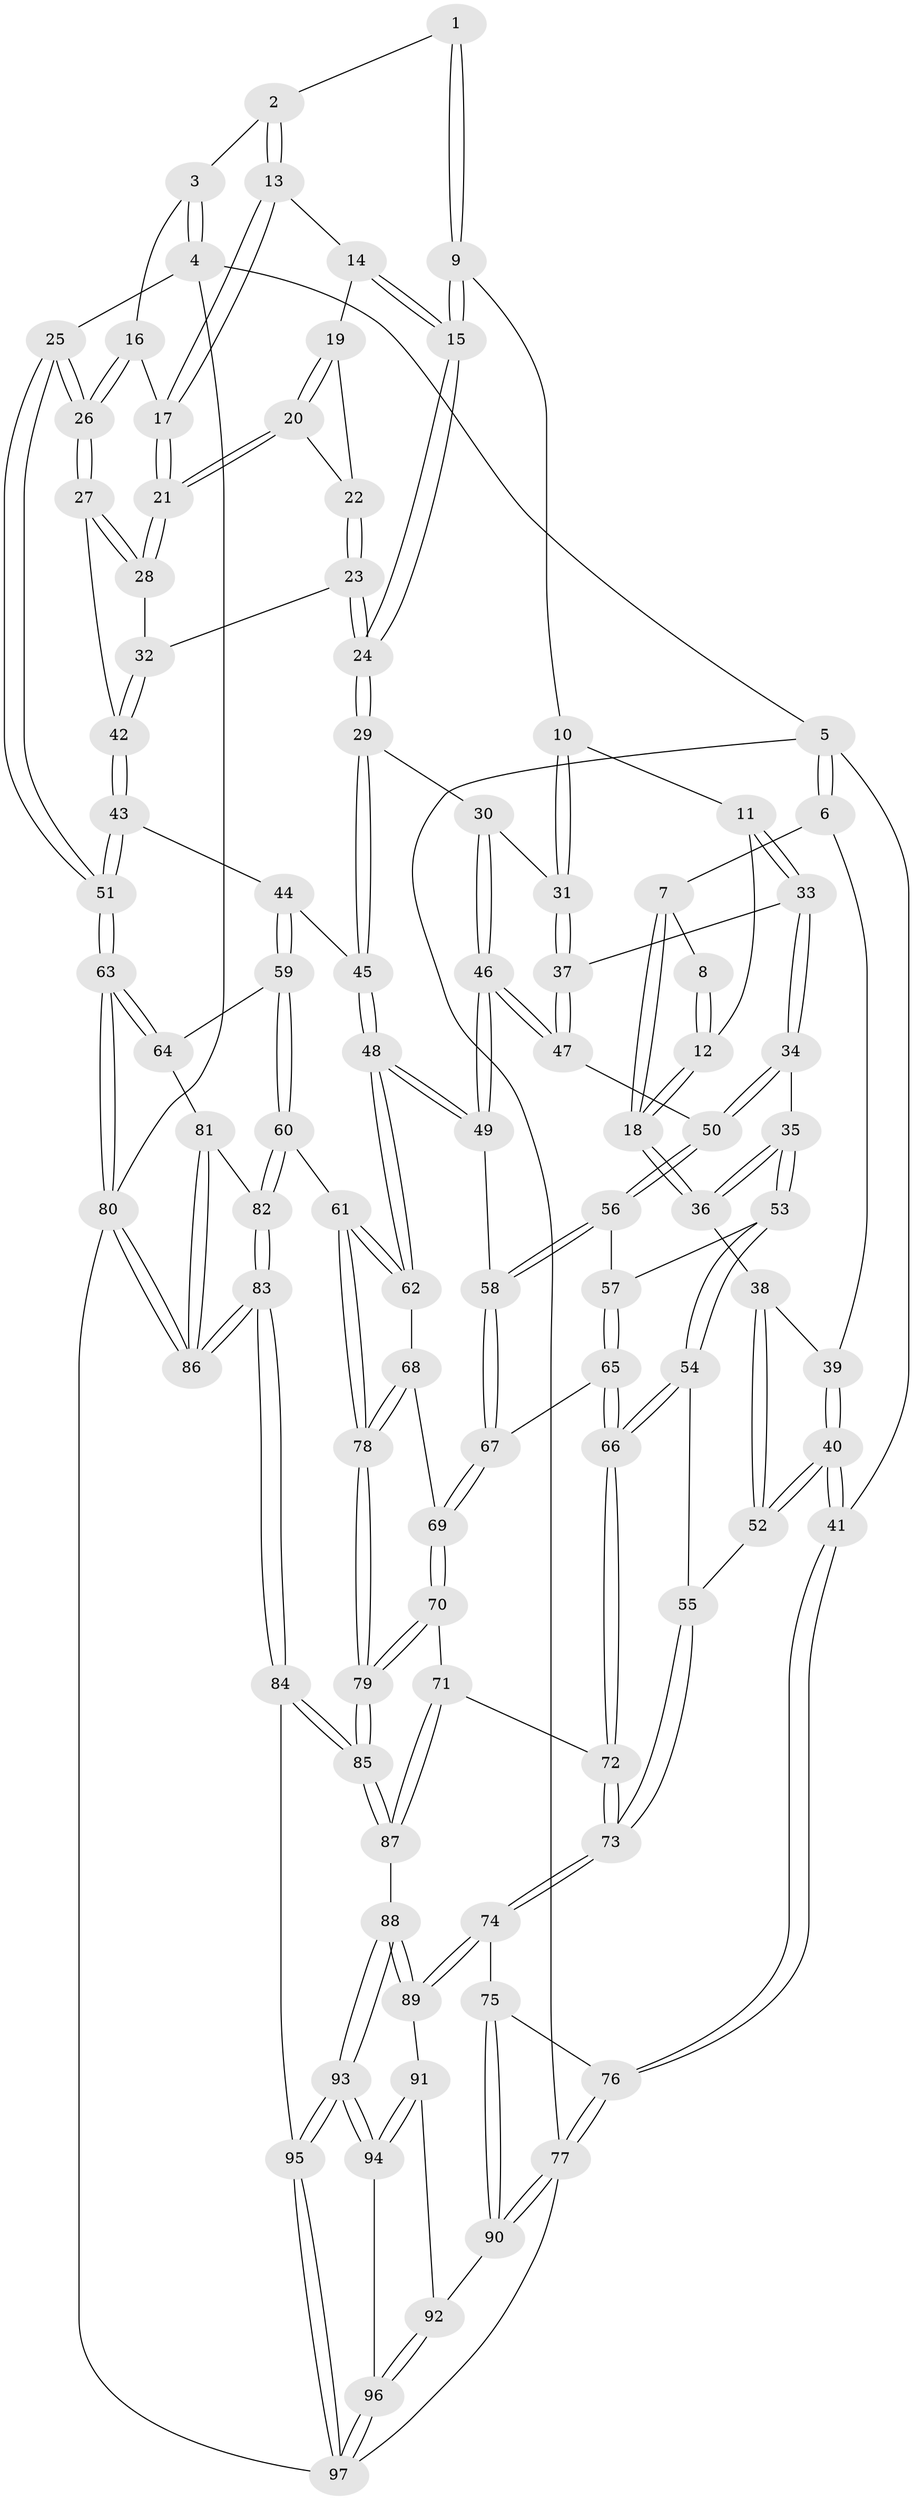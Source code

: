 // Generated by graph-tools (version 1.1) at 2025/27/03/09/25 03:27:03]
// undirected, 97 vertices, 239 edges
graph export_dot {
graph [start="1"]
  node [color=gray90,style=filled];
  1 [pos="+0.6416119231777104+0"];
  2 [pos="+0.6863967700120482+0"];
  3 [pos="+1+0"];
  4 [pos="+1+0"];
  5 [pos="+0+0"];
  6 [pos="+0+0"];
  7 [pos="+0+0"];
  8 [pos="+0.4230736667373935+0"];
  9 [pos="+0.5939395251628917+0.15281508520171697"];
  10 [pos="+0.586014534698594+0.17615505116417512"];
  11 [pos="+0.4474835702971724+0.2024917050094659"];
  12 [pos="+0.3941646902438856+0.1518852699046628"];
  13 [pos="+0.7458083878800624+0.09692450209293377"];
  14 [pos="+0.7488532677425276+0.15474455734242945"];
  15 [pos="+0.7252137676551111+0.23247328321003266"];
  16 [pos="+0.88906778216067+0.1814688854033541"];
  17 [pos="+0.8869901676517027+0.18216728410167057"];
  18 [pos="+0.2922041631101114+0.24028430861572223"];
  19 [pos="+0.7818649926177825+0.1796672175465395"];
  20 [pos="+0.8503274249520506+0.2150820292972126"];
  21 [pos="+0.8557674202245588+0.2154517084413411"];
  22 [pos="+0.8084771847838109+0.23660962092895077"];
  23 [pos="+0.7518761045873137+0.30870299576745736"];
  24 [pos="+0.7147846904232829+0.3095087545839694"];
  25 [pos="+1+0.3821935939950846"];
  26 [pos="+1+0.3591686925381658"];
  27 [pos="+0.9486932972563948+0.34057200163774654"];
  28 [pos="+0.8643892723150783+0.30042192062687084"];
  29 [pos="+0.7042844672906028+0.31729597234729684"];
  30 [pos="+0.6996607433826024+0.31734980798918416"];
  31 [pos="+0.6017673267711656+0.29572844749505167"];
  32 [pos="+0.7666108461429324+0.31136343337083977"];
  33 [pos="+0.4921074333674268+0.33220706429622904"];
  34 [pos="+0.3553622582802818+0.3931408225305973"];
  35 [pos="+0.2589103729342537+0.3582053309345755"];
  36 [pos="+0.24625912383564547+0.3498602583627408"];
  37 [pos="+0.5240577018917987+0.3380080538797714"];
  38 [pos="+0.20378155818224822+0.3539940098487795"];
  39 [pos="+0.09644506814853222+0.19752319759436154"];
  40 [pos="+0+0.5184693036593766"];
  41 [pos="+0+0.5210954779838955"];
  42 [pos="+0.8380354856450756+0.4028178170601439"];
  43 [pos="+0.8038409045049408+0.47627789803707904"];
  44 [pos="+0.7815241602925227+0.4831563109043099"];
  45 [pos="+0.7497973480293495+0.4776269199612758"];
  46 [pos="+0.5866874867692109+0.5049279368501559"];
  47 [pos="+0.5610074737225916+0.4589553220039543"];
  48 [pos="+0.6142885865101401+0.5723361523634571"];
  49 [pos="+0.6023548360995107+0.5639354397919236"];
  50 [pos="+0.38660672967965337+0.46165080456884255"];
  51 [pos="+1+0.5517866475211466"];
  52 [pos="+0.011125268665761393+0.5026630027914747"];
  53 [pos="+0.27425270778458055+0.5819224375974007"];
  54 [pos="+0.22754439876120441+0.6085554291944253"];
  55 [pos="+0.1727561145241086+0.6275695703313822"];
  56 [pos="+0.39672067908361186+0.5010367090735522"];
  57 [pos="+0.36426721968995057+0.5896773169070615"];
  58 [pos="+0.583531400110225+0.5652902737109784"];
  59 [pos="+0.8523451257032221+0.7112288208134949"];
  60 [pos="+0.7978801413257913+0.7314236056669358"];
  61 [pos="+0.7212888928125827+0.7313960785243201"];
  62 [pos="+0.6304414828392304+0.6198853368550729"];
  63 [pos="+1+0.613232156326753"];
  64 [pos="+0.9434134425870466+0.7031722873222653"];
  65 [pos="+0.39146618466066807+0.6441418475506652"];
  66 [pos="+0.33332646239147956+0.6946239633641275"];
  67 [pos="+0.40790694341673317+0.6516908559424796"];
  68 [pos="+0.4685614796421692+0.7543036094942508"];
  69 [pos="+0.4650978965253034+0.7534588032506571"];
  70 [pos="+0.39726891039802464+0.8015380672198128"];
  71 [pos="+0.3532008769322404+0.8250020941633881"];
  72 [pos="+0.26884943209501666+0.7898710221942657"];
  73 [pos="+0.20637939403792896+0.7963787153379235"];
  74 [pos="+0.19579145227799902+0.8080280296658163"];
  75 [pos="+0.04390511743269354+0.7728059339521767"];
  76 [pos="+0+0.6436056470244008"];
  77 [pos="+0+0.9183992986159083"];
  78 [pos="+0.6047709645849878+0.8979294773651142"];
  79 [pos="+0.5913073336763571+0.996016012508868"];
  80 [pos="+1+1"];
  81 [pos="+0.9313440645854314+0.8420940714927506"];
  82 [pos="+0.8500854568949144+1"];
  83 [pos="+0.8393252514332277+1"];
  84 [pos="+0.5956784265985305+1"];
  85 [pos="+0.5843169365550801+1"];
  86 [pos="+1+1"];
  87 [pos="+0.3821949675910573+0.9088550383029493"];
  88 [pos="+0.31428778832920357+0.9458543151894185"];
  89 [pos="+0.18985703980193305+0.835538377304386"];
  90 [pos="+0.027896049438679783+0.9190077919663425"];
  91 [pos="+0.18451702181121823+0.8481570542034708"];
  92 [pos="+0.06107270065338238+0.92908630993488"];
  93 [pos="+0.23237123598859885+1"];
  94 [pos="+0.21057333488870286+1"];
  95 [pos="+0.2282430849644427+1"];
  96 [pos="+0.062028037883323894+0.9330934664059944"];
  97 [pos="+0.1391406804698723+1"];
  1 -- 2;
  1 -- 9;
  1 -- 9;
  2 -- 3;
  2 -- 13;
  2 -- 13;
  3 -- 4;
  3 -- 4;
  3 -- 16;
  4 -- 5;
  4 -- 25;
  4 -- 80;
  5 -- 6;
  5 -- 6;
  5 -- 41;
  5 -- 77;
  6 -- 7;
  6 -- 39;
  7 -- 8;
  7 -- 18;
  7 -- 18;
  8 -- 12;
  8 -- 12;
  9 -- 10;
  9 -- 15;
  9 -- 15;
  10 -- 11;
  10 -- 31;
  10 -- 31;
  11 -- 12;
  11 -- 33;
  11 -- 33;
  12 -- 18;
  12 -- 18;
  13 -- 14;
  13 -- 17;
  13 -- 17;
  14 -- 15;
  14 -- 15;
  14 -- 19;
  15 -- 24;
  15 -- 24;
  16 -- 17;
  16 -- 26;
  16 -- 26;
  17 -- 21;
  17 -- 21;
  18 -- 36;
  18 -- 36;
  19 -- 20;
  19 -- 20;
  19 -- 22;
  20 -- 21;
  20 -- 21;
  20 -- 22;
  21 -- 28;
  21 -- 28;
  22 -- 23;
  22 -- 23;
  23 -- 24;
  23 -- 24;
  23 -- 32;
  24 -- 29;
  24 -- 29;
  25 -- 26;
  25 -- 26;
  25 -- 51;
  25 -- 51;
  26 -- 27;
  26 -- 27;
  27 -- 28;
  27 -- 28;
  27 -- 42;
  28 -- 32;
  29 -- 30;
  29 -- 45;
  29 -- 45;
  30 -- 31;
  30 -- 46;
  30 -- 46;
  31 -- 37;
  31 -- 37;
  32 -- 42;
  32 -- 42;
  33 -- 34;
  33 -- 34;
  33 -- 37;
  34 -- 35;
  34 -- 50;
  34 -- 50;
  35 -- 36;
  35 -- 36;
  35 -- 53;
  35 -- 53;
  36 -- 38;
  37 -- 47;
  37 -- 47;
  38 -- 39;
  38 -- 52;
  38 -- 52;
  39 -- 40;
  39 -- 40;
  40 -- 41;
  40 -- 41;
  40 -- 52;
  40 -- 52;
  41 -- 76;
  41 -- 76;
  42 -- 43;
  42 -- 43;
  43 -- 44;
  43 -- 51;
  43 -- 51;
  44 -- 45;
  44 -- 59;
  44 -- 59;
  45 -- 48;
  45 -- 48;
  46 -- 47;
  46 -- 47;
  46 -- 49;
  46 -- 49;
  47 -- 50;
  48 -- 49;
  48 -- 49;
  48 -- 62;
  48 -- 62;
  49 -- 58;
  50 -- 56;
  50 -- 56;
  51 -- 63;
  51 -- 63;
  52 -- 55;
  53 -- 54;
  53 -- 54;
  53 -- 57;
  54 -- 55;
  54 -- 66;
  54 -- 66;
  55 -- 73;
  55 -- 73;
  56 -- 57;
  56 -- 58;
  56 -- 58;
  57 -- 65;
  57 -- 65;
  58 -- 67;
  58 -- 67;
  59 -- 60;
  59 -- 60;
  59 -- 64;
  60 -- 61;
  60 -- 82;
  60 -- 82;
  61 -- 62;
  61 -- 62;
  61 -- 78;
  61 -- 78;
  62 -- 68;
  63 -- 64;
  63 -- 64;
  63 -- 80;
  63 -- 80;
  64 -- 81;
  65 -- 66;
  65 -- 66;
  65 -- 67;
  66 -- 72;
  66 -- 72;
  67 -- 69;
  67 -- 69;
  68 -- 69;
  68 -- 78;
  68 -- 78;
  69 -- 70;
  69 -- 70;
  70 -- 71;
  70 -- 79;
  70 -- 79;
  71 -- 72;
  71 -- 87;
  71 -- 87;
  72 -- 73;
  72 -- 73;
  73 -- 74;
  73 -- 74;
  74 -- 75;
  74 -- 89;
  74 -- 89;
  75 -- 76;
  75 -- 90;
  75 -- 90;
  76 -- 77;
  76 -- 77;
  77 -- 90;
  77 -- 90;
  77 -- 97;
  78 -- 79;
  78 -- 79;
  79 -- 85;
  79 -- 85;
  80 -- 86;
  80 -- 86;
  80 -- 97;
  81 -- 82;
  81 -- 86;
  81 -- 86;
  82 -- 83;
  82 -- 83;
  83 -- 84;
  83 -- 84;
  83 -- 86;
  83 -- 86;
  84 -- 85;
  84 -- 85;
  84 -- 95;
  85 -- 87;
  85 -- 87;
  87 -- 88;
  88 -- 89;
  88 -- 89;
  88 -- 93;
  88 -- 93;
  89 -- 91;
  90 -- 92;
  91 -- 92;
  91 -- 94;
  91 -- 94;
  92 -- 96;
  92 -- 96;
  93 -- 94;
  93 -- 94;
  93 -- 95;
  93 -- 95;
  94 -- 96;
  95 -- 97;
  95 -- 97;
  96 -- 97;
  96 -- 97;
}
